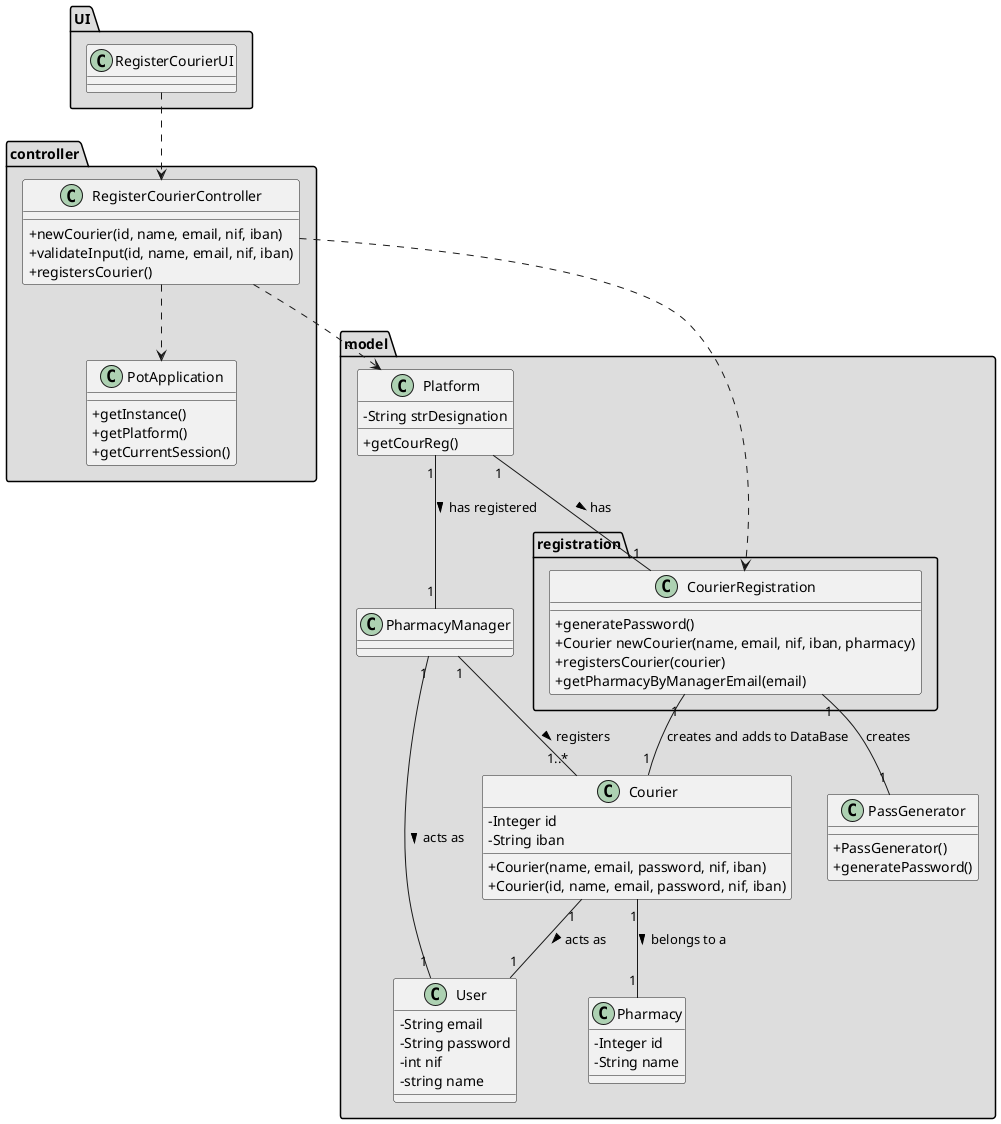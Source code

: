 @startuml
skinparam classAttributeIconSize 0

package "UI" #DDDDDD{
class RegisterCourierUI {
    
}
}
package "controller" #DDDDDD{
class RegisterCourierController {
    
  +newCourier(id, name, email, nif, iban)
  +validateInput(id, name, email, nif, iban)
  +registersCourier()
}
class PotApplication
  {
    +getInstance()
    +getPlatform()
    +getCurrentSession()
  }

}
package "model" #DDDDDD{
class Platform {
  -String strDesignation
  +getCourReg()
}

class Courier {
    -Integer id
    -String iban

   +Courier(name, email, password, nif, iban)
   +Courier(id, name, email, password, nif, iban)

}
class PharmacyManager {
}

class PassGenerator {
   +PassGenerator()
   +generatePassword()
}

class Pharmacy{
-Integer id
-String name
}


package "registration" #DDDDDD{
class CourierRegistration {

  +generatePassword()
  +Courier newCourier(name, email, nif, iban, pharmacy)
  +registersCourier(courier)
  +getPharmacyByManagerEmail(email)

}
}
class User{
  -String email
  -String password
  -int nif
  -string name
}
}


Platform "1" -- "1" CourierRegistration: has >
Platform "1" -- "1" PharmacyManager: has registered >
PharmacyManager "1" -- "1..*" Courier: registers >
PharmacyManager "1" -- "1" User: acts as >
Courier "1" -- "1" User: acts as >
Courier "1" -- "1" Pharmacy: belongs to a >

CourierRegistration "1" -- "1" Courier : creates and adds to DataBase
CourierRegistration "1" -- "1" PassGenerator : creates


RegisterCourierUI ..> RegisterCourierController

RegisterCourierController ..> Platform
RegisterCourierController ..> CourierRegistration
RegisterCourierController ..> PotApplication

@enduml


